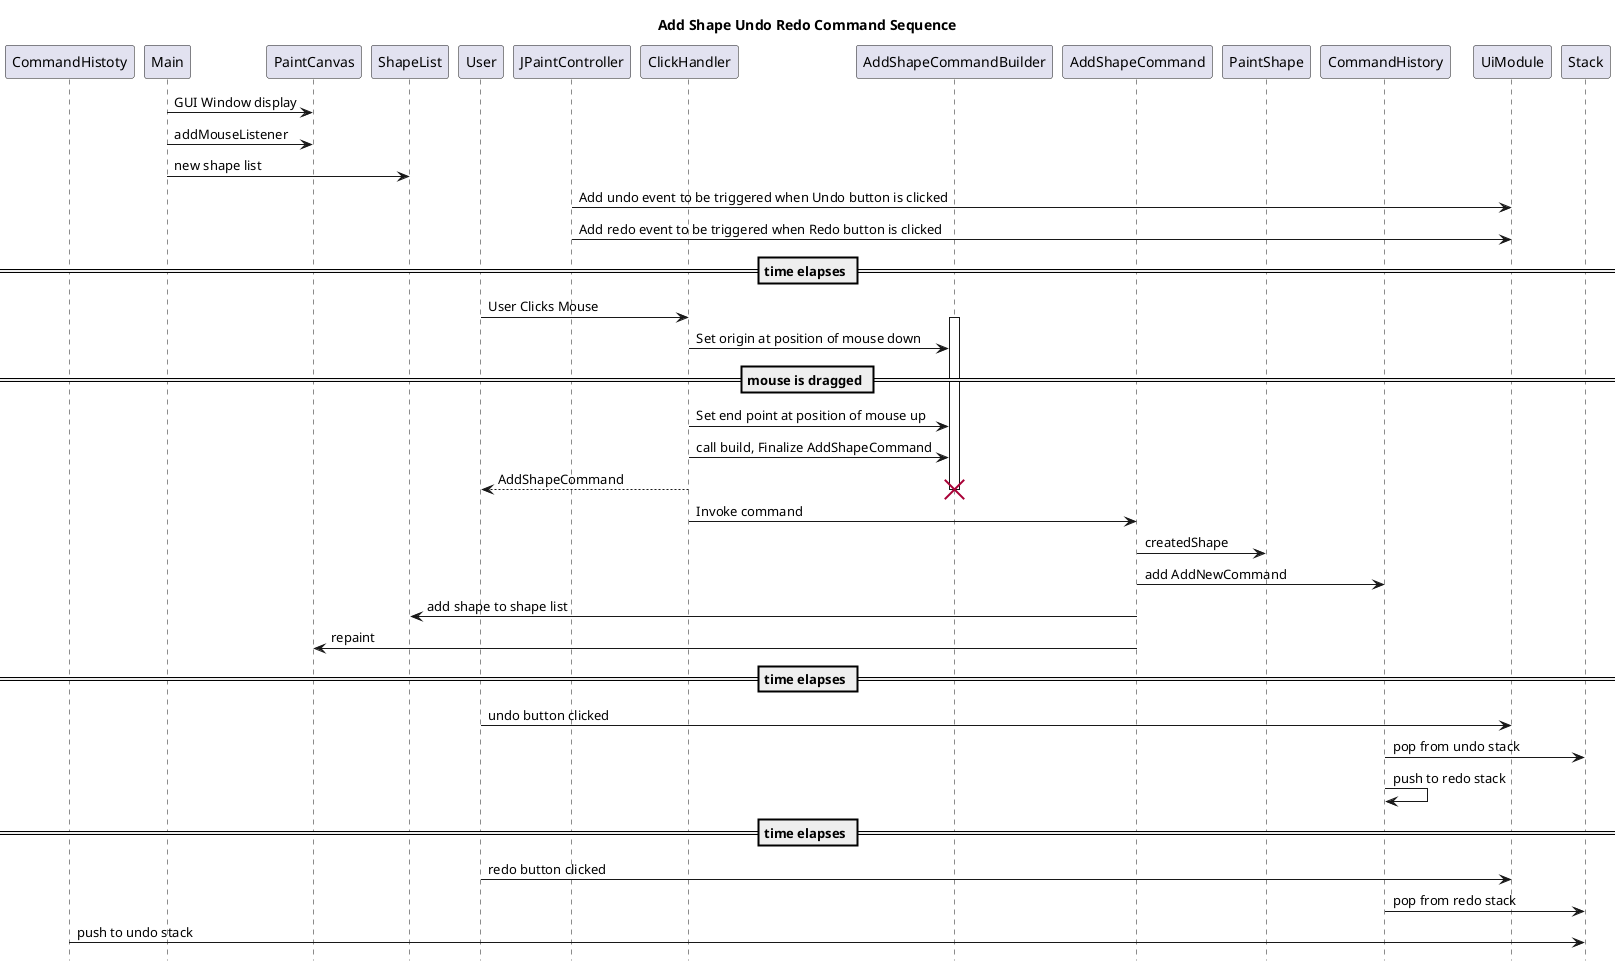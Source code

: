 @startuml Command Sequence
title Add Shape Undo Redo Command Sequence
hide footbox

participant Main order 10
participant PaintCanvas order 20
participant ShapeList order 30
participant User order 40
participant JPaintController order 50
participant ClickHandler order 60
participant AddShapeCommandBuilder order 70
participant AddShapeCommand order 80
participant PaintShape order 85
participant CommandHistory order 90
participant UiModule order 100
participant Stack order 110


Main -> PaintCanvas: GUI Window display
Main -> PaintCanvas: addMouseListener
Main -> ShapeList: new shape list
JPaintController -> UiModule: Add undo event to be triggered when Undo button is clicked
JPaintController -> UiModule: Add redo event to be triggered when Redo button is clicked
== time elapses ==
User -> ClickHandler: User Clicks Mouse
activate AddShapeCommandBuilder
ClickHandler -> AddShapeCommandBuilder: Set origin at position of mouse down
== mouse is dragged ==
ClickHandler -> AddShapeCommandBuilder: Set end point at position of mouse up
ClickHandler -> AddShapeCommandBuilder: call build, Finalize AddShapeCommand
return AddShapeCommand
destroy AddShapeCommandBuilder
ClickHandler -> AddShapeCommand: Invoke command
AddShapeCommand -> PaintShape: createdShape
AddShapeCommand -> CommandHistory: add AddNewCommand 
AddShapeCommand -> ShapeList: add shape to shape list
AddShapeCommand -> PaintCanvas: repaint
== time elapses ==
User -> UiModule: undo button clicked
CommandHistory -> Stack: pop from undo stack
CommandHistory -> CommandHistory: push to redo stack
== time elapses ==
User -> UiModule: redo button clicked
CommandHistory -> Stack: pop from redo stack
CommandHistoty -> Stack: push to undo stack
@enduml

